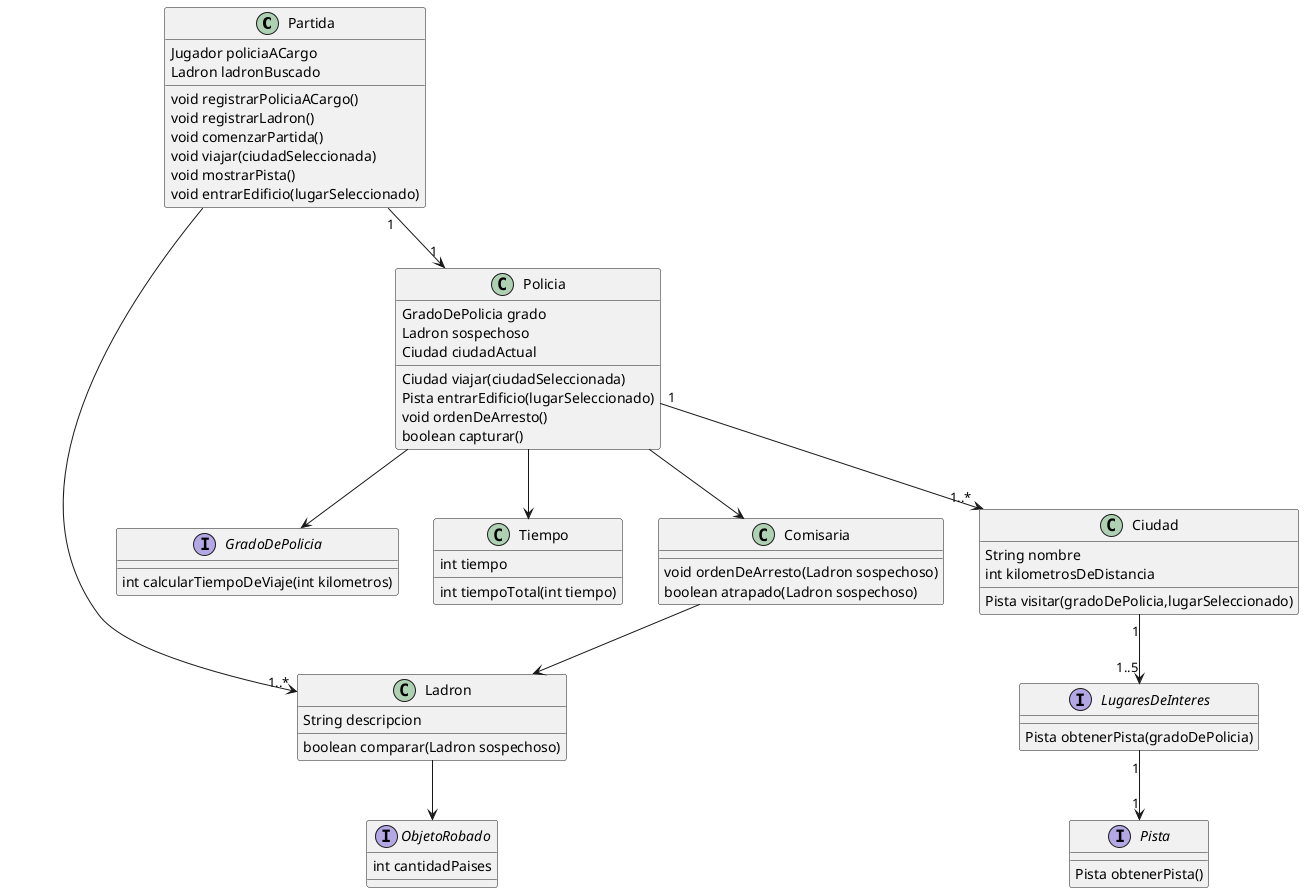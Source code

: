 @startuml modelo_inicial

Partida-->"1..*"Ladron
Partida"1"-->"1"Policia
Policia-->GradoDePolicia
Policia-->Tiempo
Policia-->Comisaria
Policia"1"-->"1..*"Ciudad
Ciudad"1"-->"1..5"LugaresDeInteres
LugaresDeInteres"1"-->"1"Pista
Ladron-->ObjetoRobado
Comisaria-->Ladron

skinparam classAttributeIconSize 0

class Ciudad{
    String nombre
    int kilometrosDeDistancia
    Pista visitar(gradoDePolicia,lugarSeleccionado)

}
class Partida{
    Jugador policiaACargo
    Ladron ladronBuscado
    void registrarPoliciaACargo()
    void registrarLadron()
    void comenzarPartida()
    void viajar(ciudadSeleccionada)
    void mostrarPista()
    void entrarEdificio(lugarSeleccionado)
}

class Comisaria{
    void ordenDeArresto(Ladron sospechoso)
    boolean atrapado(Ladron sospechoso)
}
class Ladron{
    String descripcion
    boolean comparar(Ladron sospechoso)
}

class Policia{
    GradoDePolicia grado
    Ladron sospechoso
    Ciudad ciudadActual
    Ciudad viajar(ciudadSeleccionada)
    Pista entrarEdificio(lugarSeleccionado)
    void ordenDeArresto()
    boolean capturar()

}
interface GradoDePolicia{
    int calcularTiempoDeViaje(int kilometros)
}

interface LugaresDeInteres{
    Pista obtenerPista(gradoDePolicia)
}

interface Pista{
    Pista obtenerPista()
}

interface ObjetoRobado{
    int cantidadPaises
}

class Tiempo{
    int tiempo
    int tiempoTotal(int tiempo)
}

@enduml